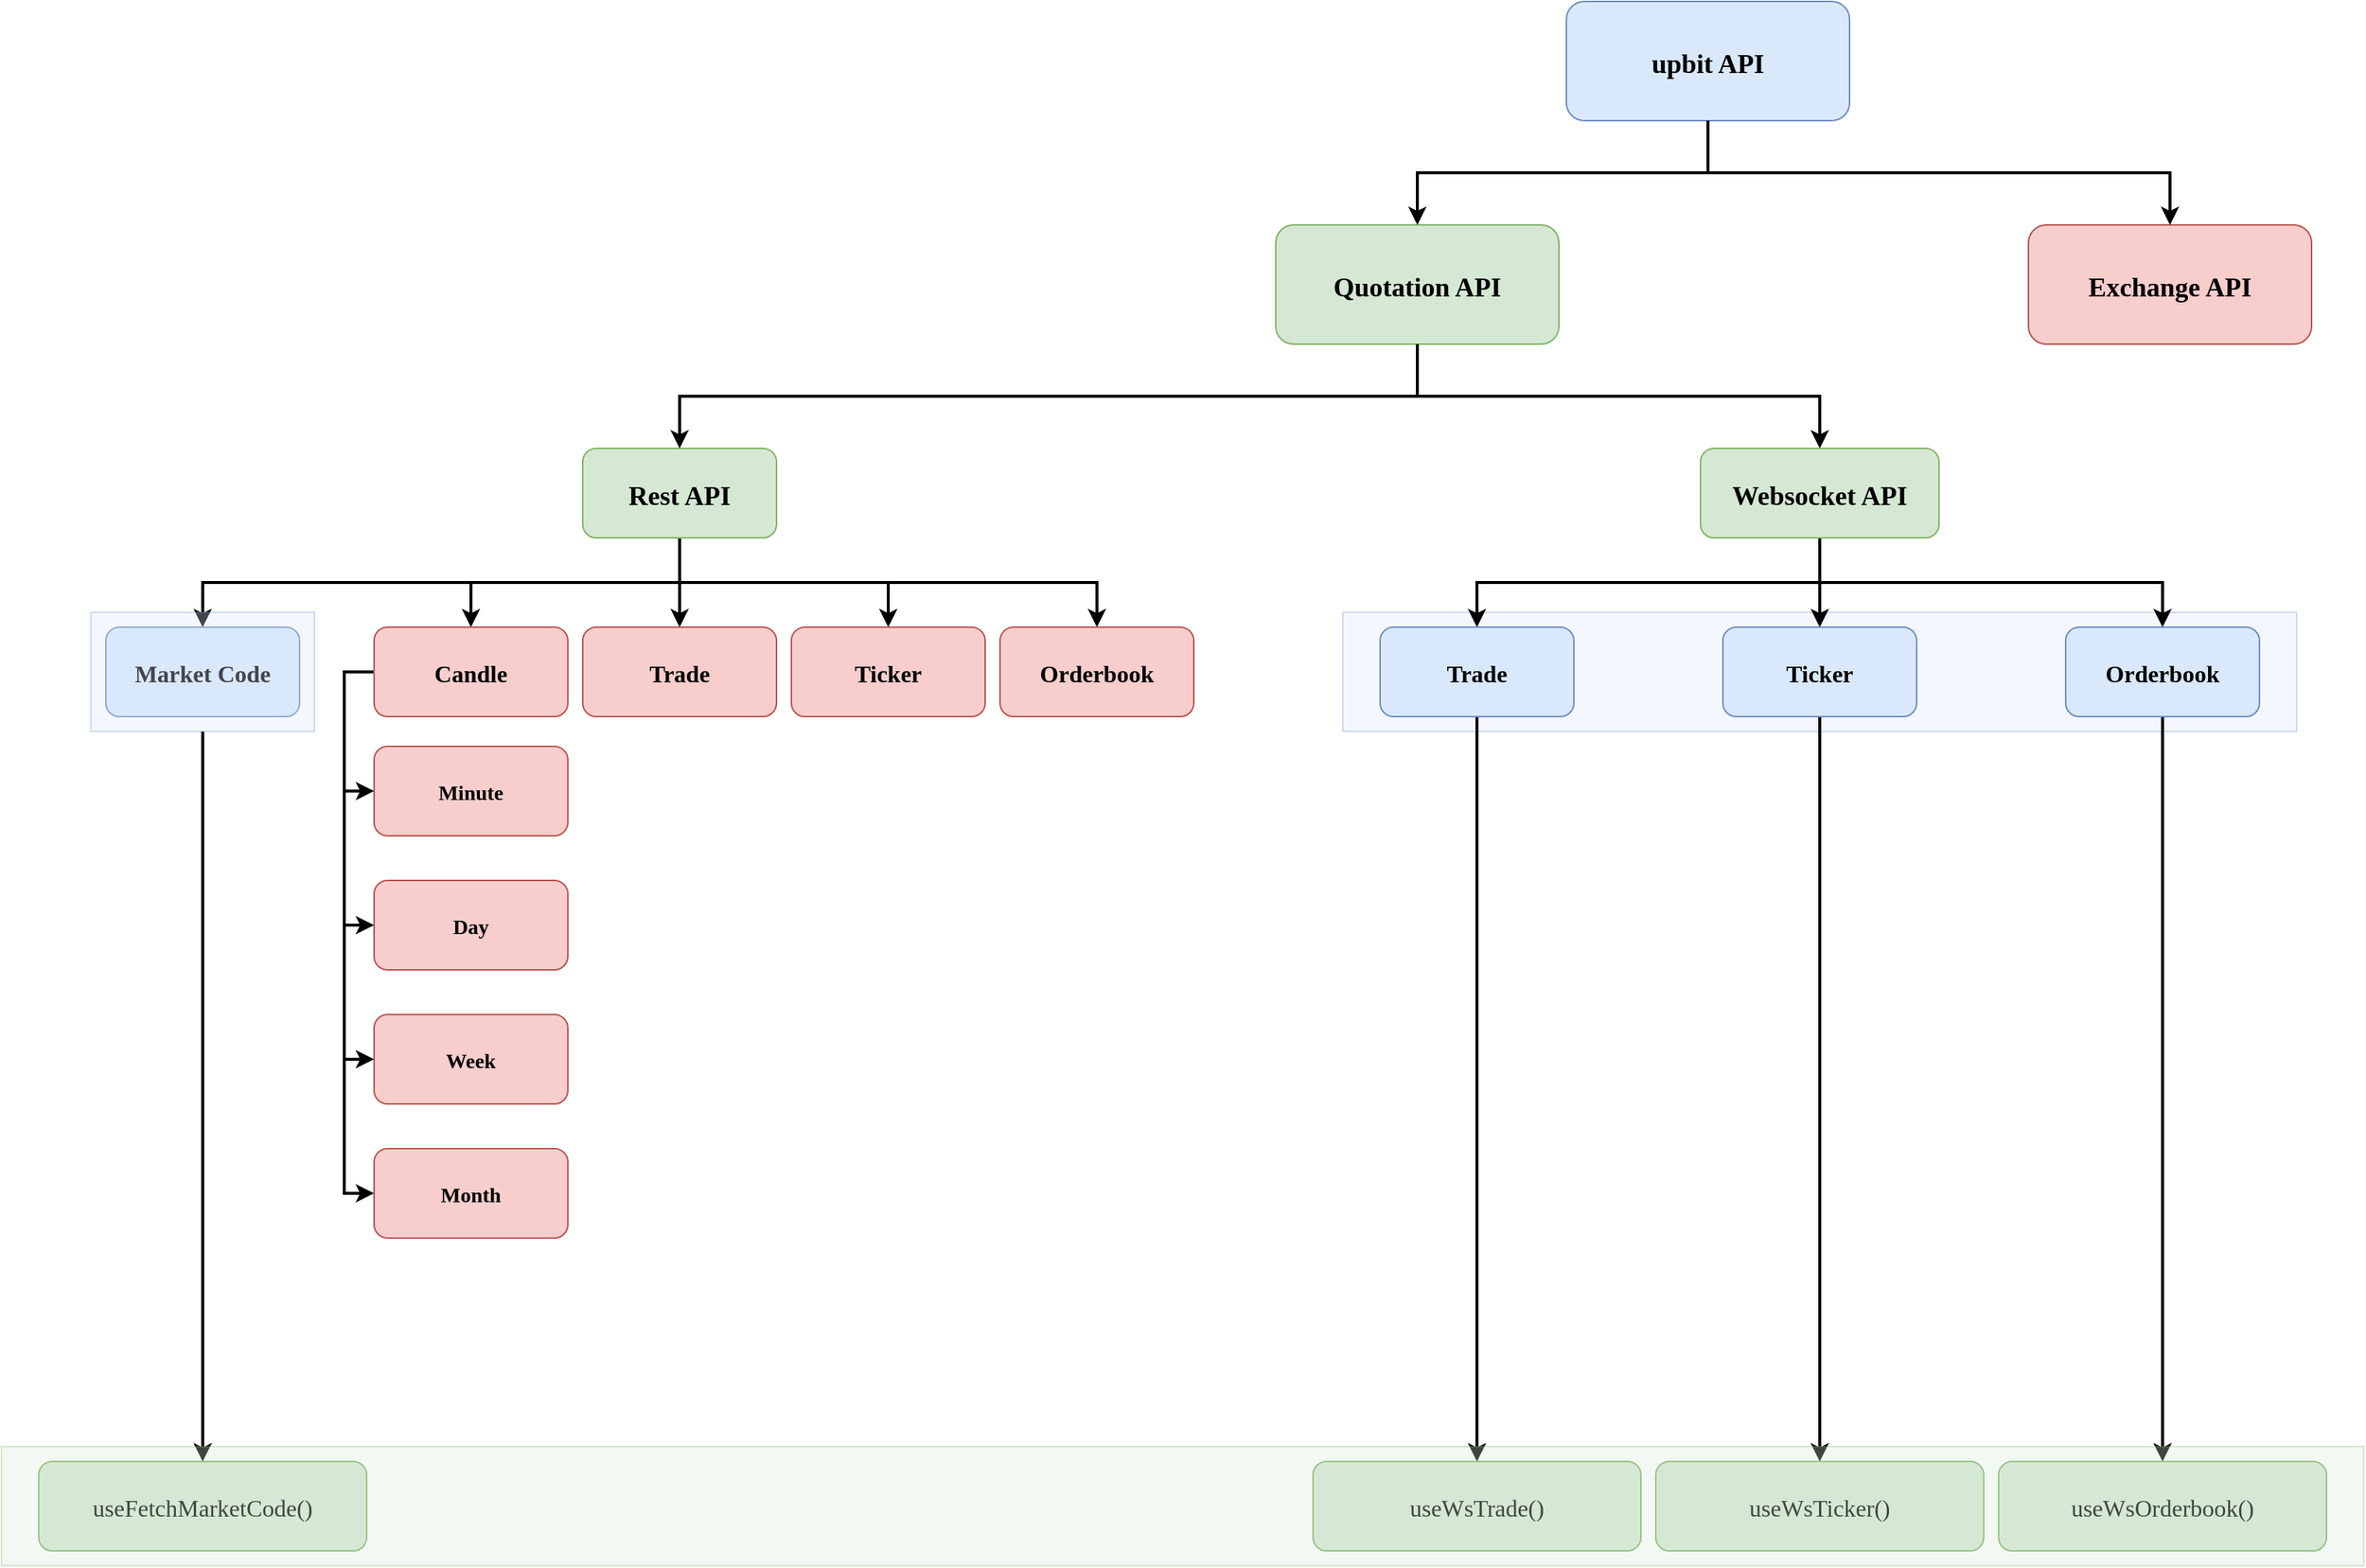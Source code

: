<mxfile version="21.1.8" type="device" pages="2">
  <diagram name="Page-1" id="74e2e168-ea6b-b213-b513-2b3c1d86103e">
    <mxGraphModel dx="3152" dy="264" grid="1" gridSize="10" guides="1" tooltips="1" connect="1" arrows="1" fold="1" page="1" pageScale="1" pageWidth="1100" pageHeight="850" background="none" math="0" shadow="0">
      <root>
        <mxCell id="0" />
        <mxCell id="1" parent="0" />
        <mxCell id="5sA9hOHpNaLV5VbUM6c6-11" value="" style="fillColor=#dae8fc;strokeColor=#6c8ebf;opacity=30;" parent="1" vertex="1">
          <mxGeometry x="640" y="1590" width="640" height="80" as="geometry" />
        </mxCell>
        <mxCell id="5sA9hOHpNaLV5VbUM6c6-17" value="upbit API" style="rounded=1;fillColor=#dae8fc;strokeColor=#6c8ebf;fontStyle=1;fontFamily=Tahoma;fontSize=18;" parent="1" vertex="1">
          <mxGeometry x="790" y="1180" width="190" height="80" as="geometry" />
        </mxCell>
        <mxCell id="5sA9hOHpNaLV5VbUM6c6-18" value="Exchange API" style="rounded=1;fillColor=#f8cecc;strokeColor=#b85450;fontStyle=1;fontFamily=Tahoma;fontSize=18;" parent="1" vertex="1">
          <mxGeometry x="1100.0" y="1330" width="190" height="80" as="geometry" />
        </mxCell>
        <mxCell id="5sA9hOHpNaLV5VbUM6c6-19" value="" style="edgeStyle=elbowEdgeStyle;elbow=vertical;strokeWidth=2;rounded=0;entryX=0.5;entryY=0;entryDx=0;entryDy=0;" parent="1" source="5sA9hOHpNaLV5VbUM6c6-17" target="5sA9hOHpNaLV5VbUM6c6-18" edge="1">
          <mxGeometry x="370" y="1210" width="100" height="100" as="geometry">
            <mxPoint x="370" y="1310" as="sourcePoint" />
            <mxPoint x="1190" y="1320" as="targetPoint" />
            <Array as="points">
              <mxPoint x="1190" y="1295" />
            </Array>
          </mxGeometry>
        </mxCell>
        <mxCell id="08uryzw5J1Ww3_ZQJ6VZ-34" style="edgeStyle=elbowEdgeStyle;rounded=0;orthogonalLoop=1;jettySize=auto;html=1;exitX=0.5;exitY=1;exitDx=0;exitDy=0;entryX=0.5;entryY=0;entryDx=0;entryDy=0;strokeWidth=2;elbow=vertical;" parent="1" source="5sA9hOHpNaLV5VbUM6c6-21" target="08uryzw5J1Ww3_ZQJ6VZ-21" edge="1">
          <mxGeometry relative="1" as="geometry" />
        </mxCell>
        <mxCell id="5sA9hOHpNaLV5VbUM6c6-21" value="Quotation API" style="rounded=1;fillColor=#d5e8d4;strokeColor=#82b366;fontStyle=1;fontFamily=Tahoma;fontSize=18;" parent="1" vertex="1">
          <mxGeometry x="595.0" y="1330" width="190" height="80" as="geometry" />
        </mxCell>
        <mxCell id="08uryzw5J1Ww3_ZQJ6VZ-6" style="edgeStyle=orthogonalEdgeStyle;rounded=0;orthogonalLoop=1;jettySize=auto;html=1;exitX=0.5;exitY=1;exitDx=0;exitDy=0;entryX=0.5;entryY=0;entryDx=0;entryDy=0;strokeWidth=2;" parent="1" source="5sA9hOHpNaLV5VbUM6c6-31" target="5sA9hOHpNaLV5VbUM6c6-32" edge="1">
          <mxGeometry relative="1" as="geometry" />
        </mxCell>
        <mxCell id="08uryzw5J1Ww3_ZQJ6VZ-7" style="edgeStyle=orthogonalEdgeStyle;rounded=0;orthogonalLoop=1;jettySize=auto;html=1;exitX=0.5;exitY=1;exitDx=0;exitDy=0;entryX=0.5;entryY=0;entryDx=0;entryDy=0;strokeWidth=2;" parent="1" source="5sA9hOHpNaLV5VbUM6c6-31" target="5sA9hOHpNaLV5VbUM6c6-33" edge="1">
          <mxGeometry relative="1" as="geometry" />
        </mxCell>
        <mxCell id="08uryzw5J1Ww3_ZQJ6VZ-8" style="edgeStyle=orthogonalEdgeStyle;rounded=0;orthogonalLoop=1;jettySize=auto;html=1;exitX=0.5;exitY=1;exitDx=0;exitDy=0;entryX=0.5;entryY=0;entryDx=0;entryDy=0;strokeWidth=2;" parent="1" source="5sA9hOHpNaLV5VbUM6c6-31" target="5sA9hOHpNaLV5VbUM6c6-34" edge="1">
          <mxGeometry relative="1" as="geometry" />
        </mxCell>
        <mxCell id="08uryzw5J1Ww3_ZQJ6VZ-9" style="edgeStyle=orthogonalEdgeStyle;rounded=0;orthogonalLoop=1;jettySize=auto;html=1;exitX=0.5;exitY=1;exitDx=0;exitDy=0;entryX=0.5;entryY=0;entryDx=0;entryDy=0;strokeWidth=2;" parent="1" source="5sA9hOHpNaLV5VbUM6c6-31" target="08uryzw5J1Ww3_ZQJ6VZ-3" edge="1">
          <mxGeometry relative="1" as="geometry" />
        </mxCell>
        <mxCell id="08uryzw5J1Ww3_ZQJ6VZ-10" style="edgeStyle=orthogonalEdgeStyle;rounded=0;orthogonalLoop=1;jettySize=auto;html=1;exitX=0.5;exitY=1;exitDx=0;exitDy=0;entryX=0.5;entryY=0;entryDx=0;entryDy=0;strokeWidth=2;" parent="1" source="5sA9hOHpNaLV5VbUM6c6-31" target="08uryzw5J1Ww3_ZQJ6VZ-5" edge="1">
          <mxGeometry relative="1" as="geometry" />
        </mxCell>
        <mxCell id="5sA9hOHpNaLV5VbUM6c6-31" value="Rest API" style="rounded=1;fillColor=#d5e8d4;strokeColor=#82b366;fontStyle=1;fontFamily=Tahoma;fontSize=18;" parent="1" vertex="1">
          <mxGeometry x="130" y="1480" width="130" height="60" as="geometry" />
        </mxCell>
        <mxCell id="5sA9hOHpNaLV5VbUM6c6-32" value="Market Code" style="rounded=1;fillColor=#dae8fc;strokeColor=#6c8ebf;fontStyle=1;fontFamily=Tahoma;fontSize=16;" parent="1" vertex="1">
          <mxGeometry x="-190" y="1600" width="130" height="60" as="geometry" />
        </mxCell>
        <mxCell id="5sA9hOHpNaLV5VbUM6c6-34" value="Trade" style="rounded=1;fillColor=#f8cecc;strokeColor=#b85450;fontStyle=1;fontFamily=Tahoma;fontSize=16;" parent="1" vertex="1">
          <mxGeometry x="130" y="1600" width="130" height="60" as="geometry" />
        </mxCell>
        <mxCell id="5sA9hOHpNaLV5VbUM6c6-35" value="Minute" style="rounded=1;fillColor=#f8cecc;strokeColor=#b85450;fontStyle=1;fontFamily=Tahoma;fontSize=14" parent="1" vertex="1">
          <mxGeometry x="-10" y="1680" width="130" height="60" as="geometry" />
        </mxCell>
        <mxCell id="5sA9hOHpNaLV5VbUM6c6-36" value="Day" style="rounded=1;fillColor=#f8cecc;strokeColor=#b85450;fontStyle=1;fontFamily=Tahoma;fontSize=14" parent="1" vertex="1">
          <mxGeometry x="-10" y="1770" width="130" height="60" as="geometry" />
        </mxCell>
        <mxCell id="5sA9hOHpNaLV5VbUM6c6-37" value="Week" style="rounded=1;fillColor=#f8cecc;strokeColor=#b85450;fontStyle=1;fontFamily=Tahoma;fontSize=14" parent="1" vertex="1">
          <mxGeometry x="-10" y="1860" width="130" height="60" as="geometry" />
        </mxCell>
        <mxCell id="5sA9hOHpNaLV5VbUM6c6-38" value="Month" style="rounded=1;fillColor=#f8cecc;strokeColor=#b85450;fontStyle=1;fontFamily=Tahoma;fontSize=14" parent="1" vertex="1">
          <mxGeometry x="-10" y="1950" width="130" height="60" as="geometry" />
        </mxCell>
        <mxCell id="5sA9hOHpNaLV5VbUM6c6-64" value="" style="edgeStyle=elbowEdgeStyle;elbow=vertical;strokeWidth=2;rounded=0" parent="1" source="5sA9hOHpNaLV5VbUM6c6-17" target="5sA9hOHpNaLV5VbUM6c6-21" edge="1">
          <mxGeometry x="380" y="1220" width="100" height="100" as="geometry">
            <mxPoint x="895.0" y="1270" as="sourcePoint" />
            <mxPoint x="1500.0" y="1340" as="targetPoint" />
          </mxGeometry>
        </mxCell>
        <mxCell id="5sA9hOHpNaLV5VbUM6c6-99" value="" style="edgeStyle=elbowEdgeStyle;elbow=vertical;strokeWidth=2;rounded=0" parent="1" source="5sA9hOHpNaLV5VbUM6c6-21" target="5sA9hOHpNaLV5VbUM6c6-31" edge="1">
          <mxGeometry x="10" y="1130" width="100" height="100" as="geometry">
            <mxPoint x="10" y="1230" as="sourcePoint" />
            <mxPoint x="110" y="1130" as="targetPoint" />
          </mxGeometry>
        </mxCell>
        <mxCell id="08uryzw5J1Ww3_ZQJ6VZ-12" style="edgeStyle=orthogonalEdgeStyle;rounded=0;orthogonalLoop=1;jettySize=auto;html=1;exitX=0;exitY=0.5;exitDx=0;exitDy=0;entryX=0;entryY=0.5;entryDx=0;entryDy=0;strokeWidth=2;" parent="1" source="5sA9hOHpNaLV5VbUM6c6-33" target="5sA9hOHpNaLV5VbUM6c6-35" edge="1">
          <mxGeometry relative="1" as="geometry" />
        </mxCell>
        <mxCell id="08uryzw5J1Ww3_ZQJ6VZ-13" style="edgeStyle=orthogonalEdgeStyle;rounded=0;orthogonalLoop=1;jettySize=auto;html=1;exitX=0;exitY=0.5;exitDx=0;exitDy=0;entryX=0;entryY=0.5;entryDx=0;entryDy=0;strokeWidth=2;" parent="1" source="5sA9hOHpNaLV5VbUM6c6-33" target="5sA9hOHpNaLV5VbUM6c6-36" edge="1">
          <mxGeometry relative="1" as="geometry" />
        </mxCell>
        <mxCell id="08uryzw5J1Ww3_ZQJ6VZ-14" style="edgeStyle=orthogonalEdgeStyle;rounded=0;orthogonalLoop=1;jettySize=auto;html=1;exitX=0;exitY=0.5;exitDx=0;exitDy=0;entryX=0;entryY=0.5;entryDx=0;entryDy=0;strokeWidth=2;" parent="1" source="5sA9hOHpNaLV5VbUM6c6-33" target="5sA9hOHpNaLV5VbUM6c6-37" edge="1">
          <mxGeometry relative="1" as="geometry" />
        </mxCell>
        <mxCell id="08uryzw5J1Ww3_ZQJ6VZ-15" style="edgeStyle=orthogonalEdgeStyle;rounded=0;orthogonalLoop=1;jettySize=auto;html=1;exitX=0;exitY=0.5;exitDx=0;exitDy=0;entryX=0;entryY=0.5;entryDx=0;entryDy=0;strokeWidth=2;" parent="1" source="5sA9hOHpNaLV5VbUM6c6-33" target="5sA9hOHpNaLV5VbUM6c6-38" edge="1">
          <mxGeometry relative="1" as="geometry" />
        </mxCell>
        <mxCell id="5sA9hOHpNaLV5VbUM6c6-33" value="Candle" style="rounded=1;fillColor=#f8cecc;strokeColor=#b85450;fontStyle=1;fontFamily=Tahoma;fontSize=16;" parent="1" vertex="1">
          <mxGeometry x="-10" y="1600" width="130" height="60" as="geometry" />
        </mxCell>
        <mxCell id="08uryzw5J1Ww3_ZQJ6VZ-3" value="Ticker" style="rounded=1;fillColor=#f8cecc;strokeColor=#b85450;fontStyle=1;fontFamily=Tahoma;fontSize=16;" parent="1" vertex="1">
          <mxGeometry x="270" y="1600" width="130" height="60" as="geometry" />
        </mxCell>
        <mxCell id="08uryzw5J1Ww3_ZQJ6VZ-5" value="Orderbook" style="rounded=1;fillColor=#f8cecc;strokeColor=#b85450;fontStyle=1;fontFamily=Tahoma;fontSize=16;" parent="1" vertex="1">
          <mxGeometry x="410" y="1600" width="130" height="60" as="geometry" />
        </mxCell>
        <mxCell id="08uryzw5J1Ww3_ZQJ6VZ-18" style="edgeStyle=orthogonalEdgeStyle;rounded=0;orthogonalLoop=1;jettySize=auto;html=1;exitX=0.5;exitY=1;exitDx=0;exitDy=0;entryX=0.5;entryY=0;entryDx=0;entryDy=0;strokeWidth=2;" parent="1" source="08uryzw5J1Ww3_ZQJ6VZ-21" target="08uryzw5J1Ww3_ZQJ6VZ-22" edge="1">
          <mxGeometry relative="1" as="geometry" />
        </mxCell>
        <mxCell id="08uryzw5J1Ww3_ZQJ6VZ-19" style="edgeStyle=orthogonalEdgeStyle;rounded=0;orthogonalLoop=1;jettySize=auto;html=1;exitX=0.5;exitY=1;exitDx=0;exitDy=0;entryX=0.5;entryY=0;entryDx=0;entryDy=0;strokeWidth=2;" parent="1" source="08uryzw5J1Ww3_ZQJ6VZ-21" target="08uryzw5J1Ww3_ZQJ6VZ-32" edge="1">
          <mxGeometry relative="1" as="geometry" />
        </mxCell>
        <mxCell id="08uryzw5J1Ww3_ZQJ6VZ-20" style="edgeStyle=orthogonalEdgeStyle;rounded=0;orthogonalLoop=1;jettySize=auto;html=1;exitX=0.5;exitY=1;exitDx=0;exitDy=0;entryX=0.5;entryY=0;entryDx=0;entryDy=0;strokeWidth=2;" parent="1" source="08uryzw5J1Ww3_ZQJ6VZ-21" target="08uryzw5J1Ww3_ZQJ6VZ-33" edge="1">
          <mxGeometry relative="1" as="geometry" />
        </mxCell>
        <mxCell id="08uryzw5J1Ww3_ZQJ6VZ-21" value="Websocket API" style="rounded=1;fillColor=#d5e8d4;strokeColor=#82b366;fontStyle=1;fontFamily=Tahoma;fontSize=18;" parent="1" vertex="1">
          <mxGeometry x="880" y="1480" width="160" height="60" as="geometry" />
        </mxCell>
        <mxCell id="08uryzw5J1Ww3_ZQJ6VZ-42" style="edgeStyle=orthogonalEdgeStyle;rounded=0;orthogonalLoop=1;jettySize=auto;html=1;exitX=0.5;exitY=1;exitDx=0;exitDy=0;entryX=0.5;entryY=0;entryDx=0;entryDy=0;strokeWidth=2;" parent="1" source="08uryzw5J1Ww3_ZQJ6VZ-22" target="08uryzw5J1Ww3_ZQJ6VZ-39" edge="1">
          <mxGeometry relative="1" as="geometry" />
        </mxCell>
        <mxCell id="08uryzw5J1Ww3_ZQJ6VZ-22" value="Trade" style="rounded=1;fillColor=#dae8fc;strokeColor=#6c8ebf;fontStyle=1;fontFamily=Tahoma;fontSize=16;" parent="1" vertex="1">
          <mxGeometry x="665" y="1600" width="130" height="60" as="geometry" />
        </mxCell>
        <mxCell id="08uryzw5J1Ww3_ZQJ6VZ-43" style="edgeStyle=orthogonalEdgeStyle;rounded=0;orthogonalLoop=1;jettySize=auto;html=1;exitX=0.5;exitY=1;exitDx=0;exitDy=0;entryX=0.5;entryY=0;entryDx=0;entryDy=0;strokeWidth=2;" parent="1" source="08uryzw5J1Ww3_ZQJ6VZ-32" target="08uryzw5J1Ww3_ZQJ6VZ-40" edge="1">
          <mxGeometry relative="1" as="geometry" />
        </mxCell>
        <mxCell id="08uryzw5J1Ww3_ZQJ6VZ-32" value="Ticker" style="rounded=1;fillColor=#dae8fc;strokeColor=#6c8ebf;fontStyle=1;fontFamily=Tahoma;fontSize=16;" parent="1" vertex="1">
          <mxGeometry x="895" y="1600" width="130" height="60" as="geometry" />
        </mxCell>
        <mxCell id="08uryzw5J1Ww3_ZQJ6VZ-44" style="edgeStyle=orthogonalEdgeStyle;rounded=0;orthogonalLoop=1;jettySize=auto;html=1;exitX=0.5;exitY=1;exitDx=0;exitDy=0;entryX=0.5;entryY=0;entryDx=0;entryDy=0;strokeWidth=2;" parent="1" source="08uryzw5J1Ww3_ZQJ6VZ-33" target="08uryzw5J1Ww3_ZQJ6VZ-41" edge="1">
          <mxGeometry relative="1" as="geometry" />
        </mxCell>
        <mxCell id="08uryzw5J1Ww3_ZQJ6VZ-33" value="Orderbook" style="rounded=1;fillColor=#dae8fc;strokeColor=#6c8ebf;fontStyle=1;fontFamily=Tahoma;fontSize=16;" parent="1" vertex="1">
          <mxGeometry x="1125" y="1600" width="130" height="60" as="geometry" />
        </mxCell>
        <mxCell id="08uryzw5J1Ww3_ZQJ6VZ-45" style="edgeStyle=orthogonalEdgeStyle;rounded=0;orthogonalLoop=1;jettySize=auto;html=1;exitX=0.5;exitY=1;exitDx=0;exitDy=0;entryX=0.5;entryY=0;entryDx=0;entryDy=0;strokeWidth=2;" parent="1" source="08uryzw5J1Ww3_ZQJ6VZ-35" target="08uryzw5J1Ww3_ZQJ6VZ-38" edge="1">
          <mxGeometry relative="1" as="geometry" />
        </mxCell>
        <mxCell id="08uryzw5J1Ww3_ZQJ6VZ-35" value="" style="fillColor=#dae8fc;strokeColor=#6c8ebf;opacity=30;" parent="1" vertex="1">
          <mxGeometry x="-200" y="1590" width="150" height="80" as="geometry" />
        </mxCell>
        <mxCell id="08uryzw5J1Ww3_ZQJ6VZ-38" value="useFetchMarketCode()" style="rounded=1;fillColor=#d5e8d4;strokeColor=#82b366;fontStyle=0;fontFamily=Tahoma;fontSize=16;" parent="1" vertex="1">
          <mxGeometry x="-235" y="2160" width="220" height="60" as="geometry" />
        </mxCell>
        <mxCell id="08uryzw5J1Ww3_ZQJ6VZ-39" value="useWsTrade()" style="rounded=1;fillColor=#d5e8d4;strokeColor=#82b366;fontStyle=0;fontFamily=Tahoma;fontSize=16;" parent="1" vertex="1">
          <mxGeometry x="620" y="2160" width="220" height="60" as="geometry" />
        </mxCell>
        <mxCell id="08uryzw5J1Ww3_ZQJ6VZ-40" value="useWsTicker()" style="rounded=1;fillColor=#d5e8d4;strokeColor=#82b366;fontStyle=0;fontFamily=Tahoma;fontSize=16;" parent="1" vertex="1">
          <mxGeometry x="850" y="2160" width="220" height="60" as="geometry" />
        </mxCell>
        <mxCell id="08uryzw5J1Ww3_ZQJ6VZ-41" value="useWsOrderbook()" style="rounded=1;fillColor=#d5e8d4;strokeColor=#82b366;fontStyle=0;fontFamily=Tahoma;fontSize=16;" parent="1" vertex="1">
          <mxGeometry x="1080" y="2160" width="220" height="60" as="geometry" />
        </mxCell>
        <mxCell id="08uryzw5J1Ww3_ZQJ6VZ-46" value="" style="fillColor=#d5e8d4;strokeColor=#82b366;opacity=30;" parent="1" vertex="1">
          <mxGeometry x="-260" y="2150" width="1585" height="80" as="geometry" />
        </mxCell>
      </root>
    </mxGraphModel>
  </diagram>
  <diagram id="48dZyUdV9H3dyYzeBbjn" name="페이지-2">
    <mxGraphModel dx="1434" dy="724" grid="1" gridSize="10" guides="1" tooltips="1" connect="1" arrows="1" fold="1" page="1" pageScale="1" pageWidth="827" pageHeight="1169" math="0" shadow="0">
      <root>
        <mxCell id="0" />
        <mxCell id="1" parent="0" />
      </root>
    </mxGraphModel>
  </diagram>
</mxfile>
